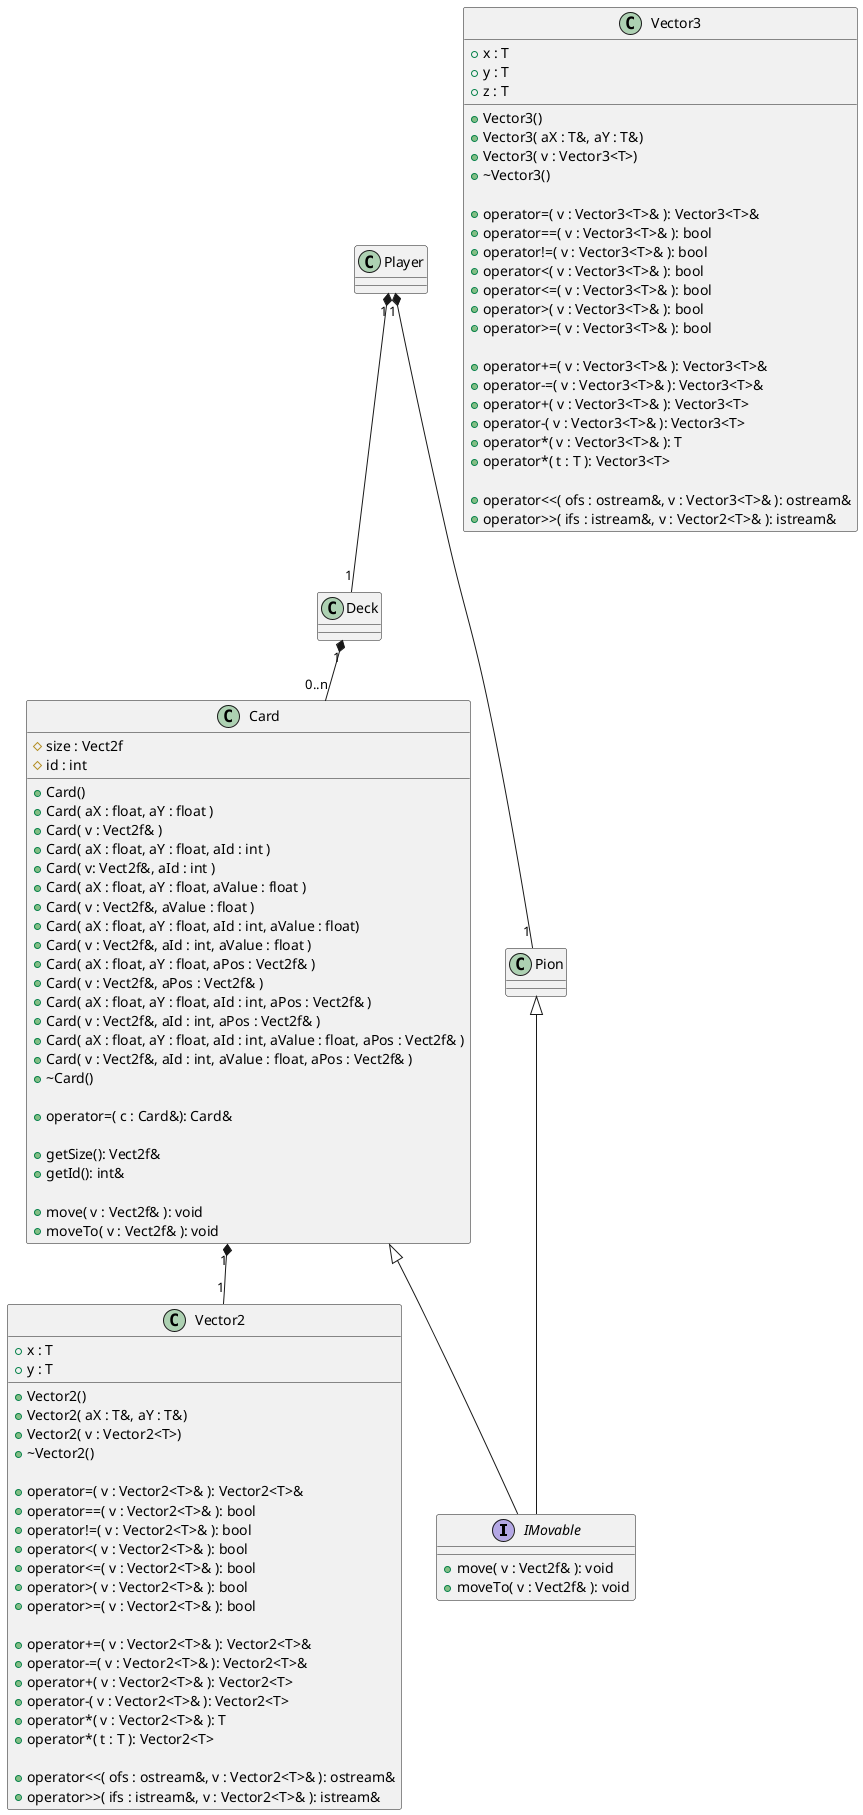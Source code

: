 @startuml UML

interface IMovable{
    + move( v : Vect2f& ): void
    + moveTo( v : Vect2f& ): void
}


class Vector2 {
    + x : T
    + y : T 

    + Vector2()
    + Vector2( aX : T&, aY : T&)
    + Vector2( v : Vector2<T>)
    + ~Vector2()

    + operator=( v : Vector2<T>& ): Vector2<T>&
    + operator==( v : Vector2<T>& ): bool
    + operator!=( v : Vector2<T>& ): bool
    + operator<( v : Vector2<T>& ): bool
    + operator<=( v : Vector2<T>& ): bool
    + operator>( v : Vector2<T>& ): bool
    + operator>=( v : Vector2<T>& ): bool

    + operator+=( v : Vector2<T>& ): Vector2<T>&
    + operator-=( v : Vector2<T>& ): Vector2<T>&
    + operator+( v : Vector2<T>& ): Vector2<T>
    + operator-( v : Vector2<T>& ): Vector2<T>
    + operator*( v : Vector2<T>& ): T
    + operator*( t : T ): Vector2<T>

    + operator<<( ofs : ostream&, v : Vector2<T>& ): ostream&
    + operator>>( ifs : istream&, v : Vector2<T>& ): istream&
}

class Vector3 {
    + x : T
    + y : T 
    + z : T

    + Vector3()
    + Vector3( aX : T&, aY : T&)
    + Vector3( v : Vector3<T>)
    + ~Vector3()

    + operator=( v : Vector3<T>& ): Vector3<T>&
    + operator==( v : Vector3<T>& ): bool
    + operator!=( v : Vector3<T>& ): bool
    + operator<( v : Vector3<T>& ): bool
    + operator<=( v : Vector3<T>& ): bool
    + operator>( v : Vector3<T>& ): bool
    + operator>=( v : Vector3<T>& ): bool

    + operator+=( v : Vector3<T>& ): Vector3<T>&
    + operator-=( v : Vector3<T>& ): Vector3<T>&
    + operator+( v : Vector3<T>& ): Vector3<T>
    + operator-( v : Vector3<T>& ): Vector3<T>
    + operator*( v : Vector3<T>& ): T
    + operator*( t : T ): Vector3<T>

    + operator<<( ofs : ostream&, v : Vector3<T>& ): ostream&
    + operator>>( ifs : istream&, v : Vector2<T>& ): istream&
}


class Card
{
    # size : Vect2f
    # id : int

    + Card()
    + Card( aX : float, aY : float )
    + Card( v : Vect2f& )
    + Card( aX : float, aY : float, aId : int )
    + Card( v: Vect2f&, aId : int )
    + Card( aX : float, aY : float, aValue : float )
    + Card( v : Vect2f&, aValue : float )
    + Card( aX : float, aY : float, aId : int, aValue : float)
    + Card( v : Vect2f&, aId : int, aValue : float )
    + Card( aX : float, aY : float, aPos : Vect2f& )
    + Card( v : Vect2f&, aPos : Vect2f& )
    + Card( aX : float, aY : float, aId : int, aPos : Vect2f& )
    + Card( v : Vect2f&, aId : int, aPos : Vect2f& )
    + Card( aX : float, aY : float, aId : int, aValue : float, aPos : Vect2f& )
    + Card( v : Vect2f&, aId : int, aValue : float, aPos : Vect2f& )
    + ~Card()

    + operator=( c : Card&): Card&
    
    + getSize(): Vect2f&
    + getId(): int&

    + move( v : Vect2f& ): void
    + moveTo( v : Vect2f& ): void
}

class Deck{

}

class Player{

}

class Pion{

}




Card "1" *-- "1" Vector2
Card <|-- IMovable

Deck "1" *-- "0..n" Card

Pion <|-- IMovable

Player "1" *-- "1" Pion
Player "1" *-- "1" Deck

@enduml